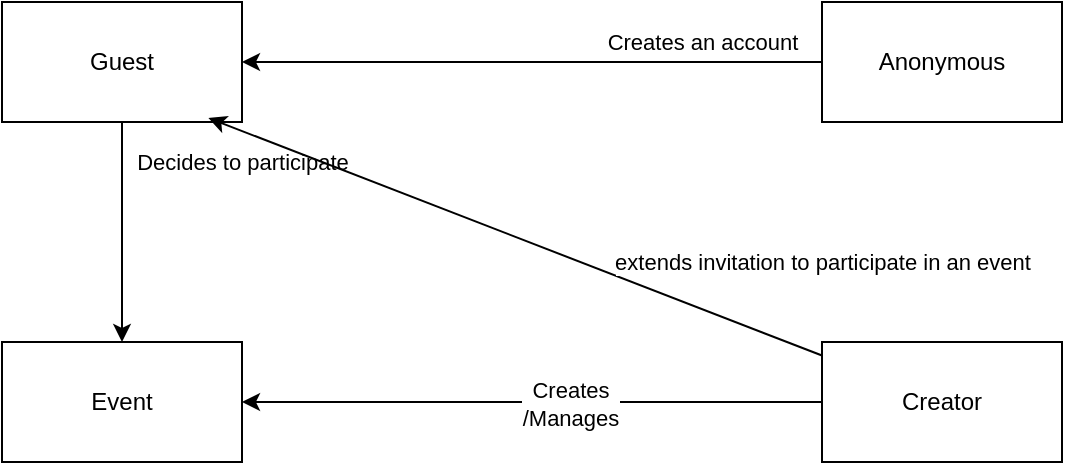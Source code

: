<mxfile version="23.1.2" type="device">
  <diagram name="Page-1" id="Vd6SU4HHTgT0mpTnz9Eb">
    <mxGraphModel dx="1002" dy="569" grid="1" gridSize="10" guides="1" tooltips="1" connect="1" arrows="1" fold="1" page="1" pageScale="1" pageWidth="827" pageHeight="1169" math="0" shadow="0">
      <root>
        <mxCell id="0" />
        <mxCell id="1" parent="0" />
        <mxCell id="6v9LWpVdTuLYzKwnKzSy-1" value="Anonymous" style="rounded=0;whiteSpace=wrap;html=1;" vertex="1" parent="1">
          <mxGeometry x="540" y="200" width="120" height="60" as="geometry" />
        </mxCell>
        <mxCell id="6v9LWpVdTuLYzKwnKzSy-2" value="Guest&lt;br&gt;" style="whiteSpace=wrap;html=1;" vertex="1" parent="1">
          <mxGeometry x="130" y="200" width="120" height="60" as="geometry" />
        </mxCell>
        <mxCell id="6v9LWpVdTuLYzKwnKzSy-3" value="Creator&lt;br&gt;" style="whiteSpace=wrap;html=1;" vertex="1" parent="1">
          <mxGeometry x="540" y="370" width="120" height="60" as="geometry" />
        </mxCell>
        <mxCell id="6v9LWpVdTuLYzKwnKzSy-5" value="Event" style="whiteSpace=wrap;html=1;" vertex="1" parent="1">
          <mxGeometry x="130" y="370" width="120" height="60" as="geometry" />
        </mxCell>
        <mxCell id="6v9LWpVdTuLYzKwnKzSy-8" value="" style="endArrow=classic;html=1;rounded=0;" edge="1" parent="1" source="6v9LWpVdTuLYzKwnKzSy-3" target="6v9LWpVdTuLYzKwnKzSy-5">
          <mxGeometry width="50" height="50" relative="1" as="geometry">
            <mxPoint x="390" y="320" as="sourcePoint" />
            <mxPoint x="440" y="270" as="targetPoint" />
          </mxGeometry>
        </mxCell>
        <mxCell id="6v9LWpVdTuLYzKwnKzSy-9" value="Creates&lt;br&gt;/Manages" style="edgeLabel;html=1;align=center;verticalAlign=middle;resizable=0;points=[];" vertex="1" connectable="0" parent="6v9LWpVdTuLYzKwnKzSy-8">
          <mxGeometry x="-0.13" y="1" relative="1" as="geometry">
            <mxPoint as="offset" />
          </mxGeometry>
        </mxCell>
        <mxCell id="6v9LWpVdTuLYzKwnKzSy-10" value="" style="endArrow=classic;html=1;rounded=0;" edge="1" parent="1" source="6v9LWpVdTuLYzKwnKzSy-2" target="6v9LWpVdTuLYzKwnKzSy-5">
          <mxGeometry width="50" height="50" relative="1" as="geometry">
            <mxPoint x="390" y="320" as="sourcePoint" />
            <mxPoint x="440" y="270" as="targetPoint" />
          </mxGeometry>
        </mxCell>
        <mxCell id="6v9LWpVdTuLYzKwnKzSy-11" value="Decides to participate" style="edgeLabel;html=1;align=center;verticalAlign=middle;resizable=0;points=[];" vertex="1" connectable="0" parent="6v9LWpVdTuLYzKwnKzSy-10">
          <mxGeometry x="0.291" relative="1" as="geometry">
            <mxPoint x="60" y="-51" as="offset" />
          </mxGeometry>
        </mxCell>
        <mxCell id="6v9LWpVdTuLYzKwnKzSy-12" value="" style="endArrow=classic;html=1;rounded=0;" edge="1" parent="1" source="6v9LWpVdTuLYzKwnKzSy-1" target="6v9LWpVdTuLYzKwnKzSy-2">
          <mxGeometry width="50" height="50" relative="1" as="geometry">
            <mxPoint x="390" y="320" as="sourcePoint" />
            <mxPoint x="440" y="270" as="targetPoint" />
          </mxGeometry>
        </mxCell>
        <mxCell id="6v9LWpVdTuLYzKwnKzSy-13" value="Creates an account" style="edgeLabel;html=1;align=center;verticalAlign=middle;resizable=0;points=[];" vertex="1" connectable="0" parent="6v9LWpVdTuLYzKwnKzSy-12">
          <mxGeometry x="-0.743" relative="1" as="geometry">
            <mxPoint x="-23" y="-10" as="offset" />
          </mxGeometry>
        </mxCell>
        <mxCell id="6v9LWpVdTuLYzKwnKzSy-14" value="" style="endArrow=classic;html=1;rounded=0;entryX=0.86;entryY=0.967;entryDx=0;entryDy=0;entryPerimeter=0;" edge="1" parent="1" source="6v9LWpVdTuLYzKwnKzSy-3" target="6v9LWpVdTuLYzKwnKzSy-2">
          <mxGeometry width="50" height="50" relative="1" as="geometry">
            <mxPoint x="450" y="350" as="sourcePoint" />
            <mxPoint x="500" y="300" as="targetPoint" />
          </mxGeometry>
        </mxCell>
        <mxCell id="6v9LWpVdTuLYzKwnKzSy-15" value="extends invitation to participate in an event" style="edgeLabel;html=1;align=center;verticalAlign=middle;resizable=0;points=[];" vertex="1" connectable="0" parent="6v9LWpVdTuLYzKwnKzSy-14">
          <mxGeometry x="-0.246" y="-2" relative="1" as="geometry">
            <mxPoint x="115" as="offset" />
          </mxGeometry>
        </mxCell>
      </root>
    </mxGraphModel>
  </diagram>
</mxfile>
